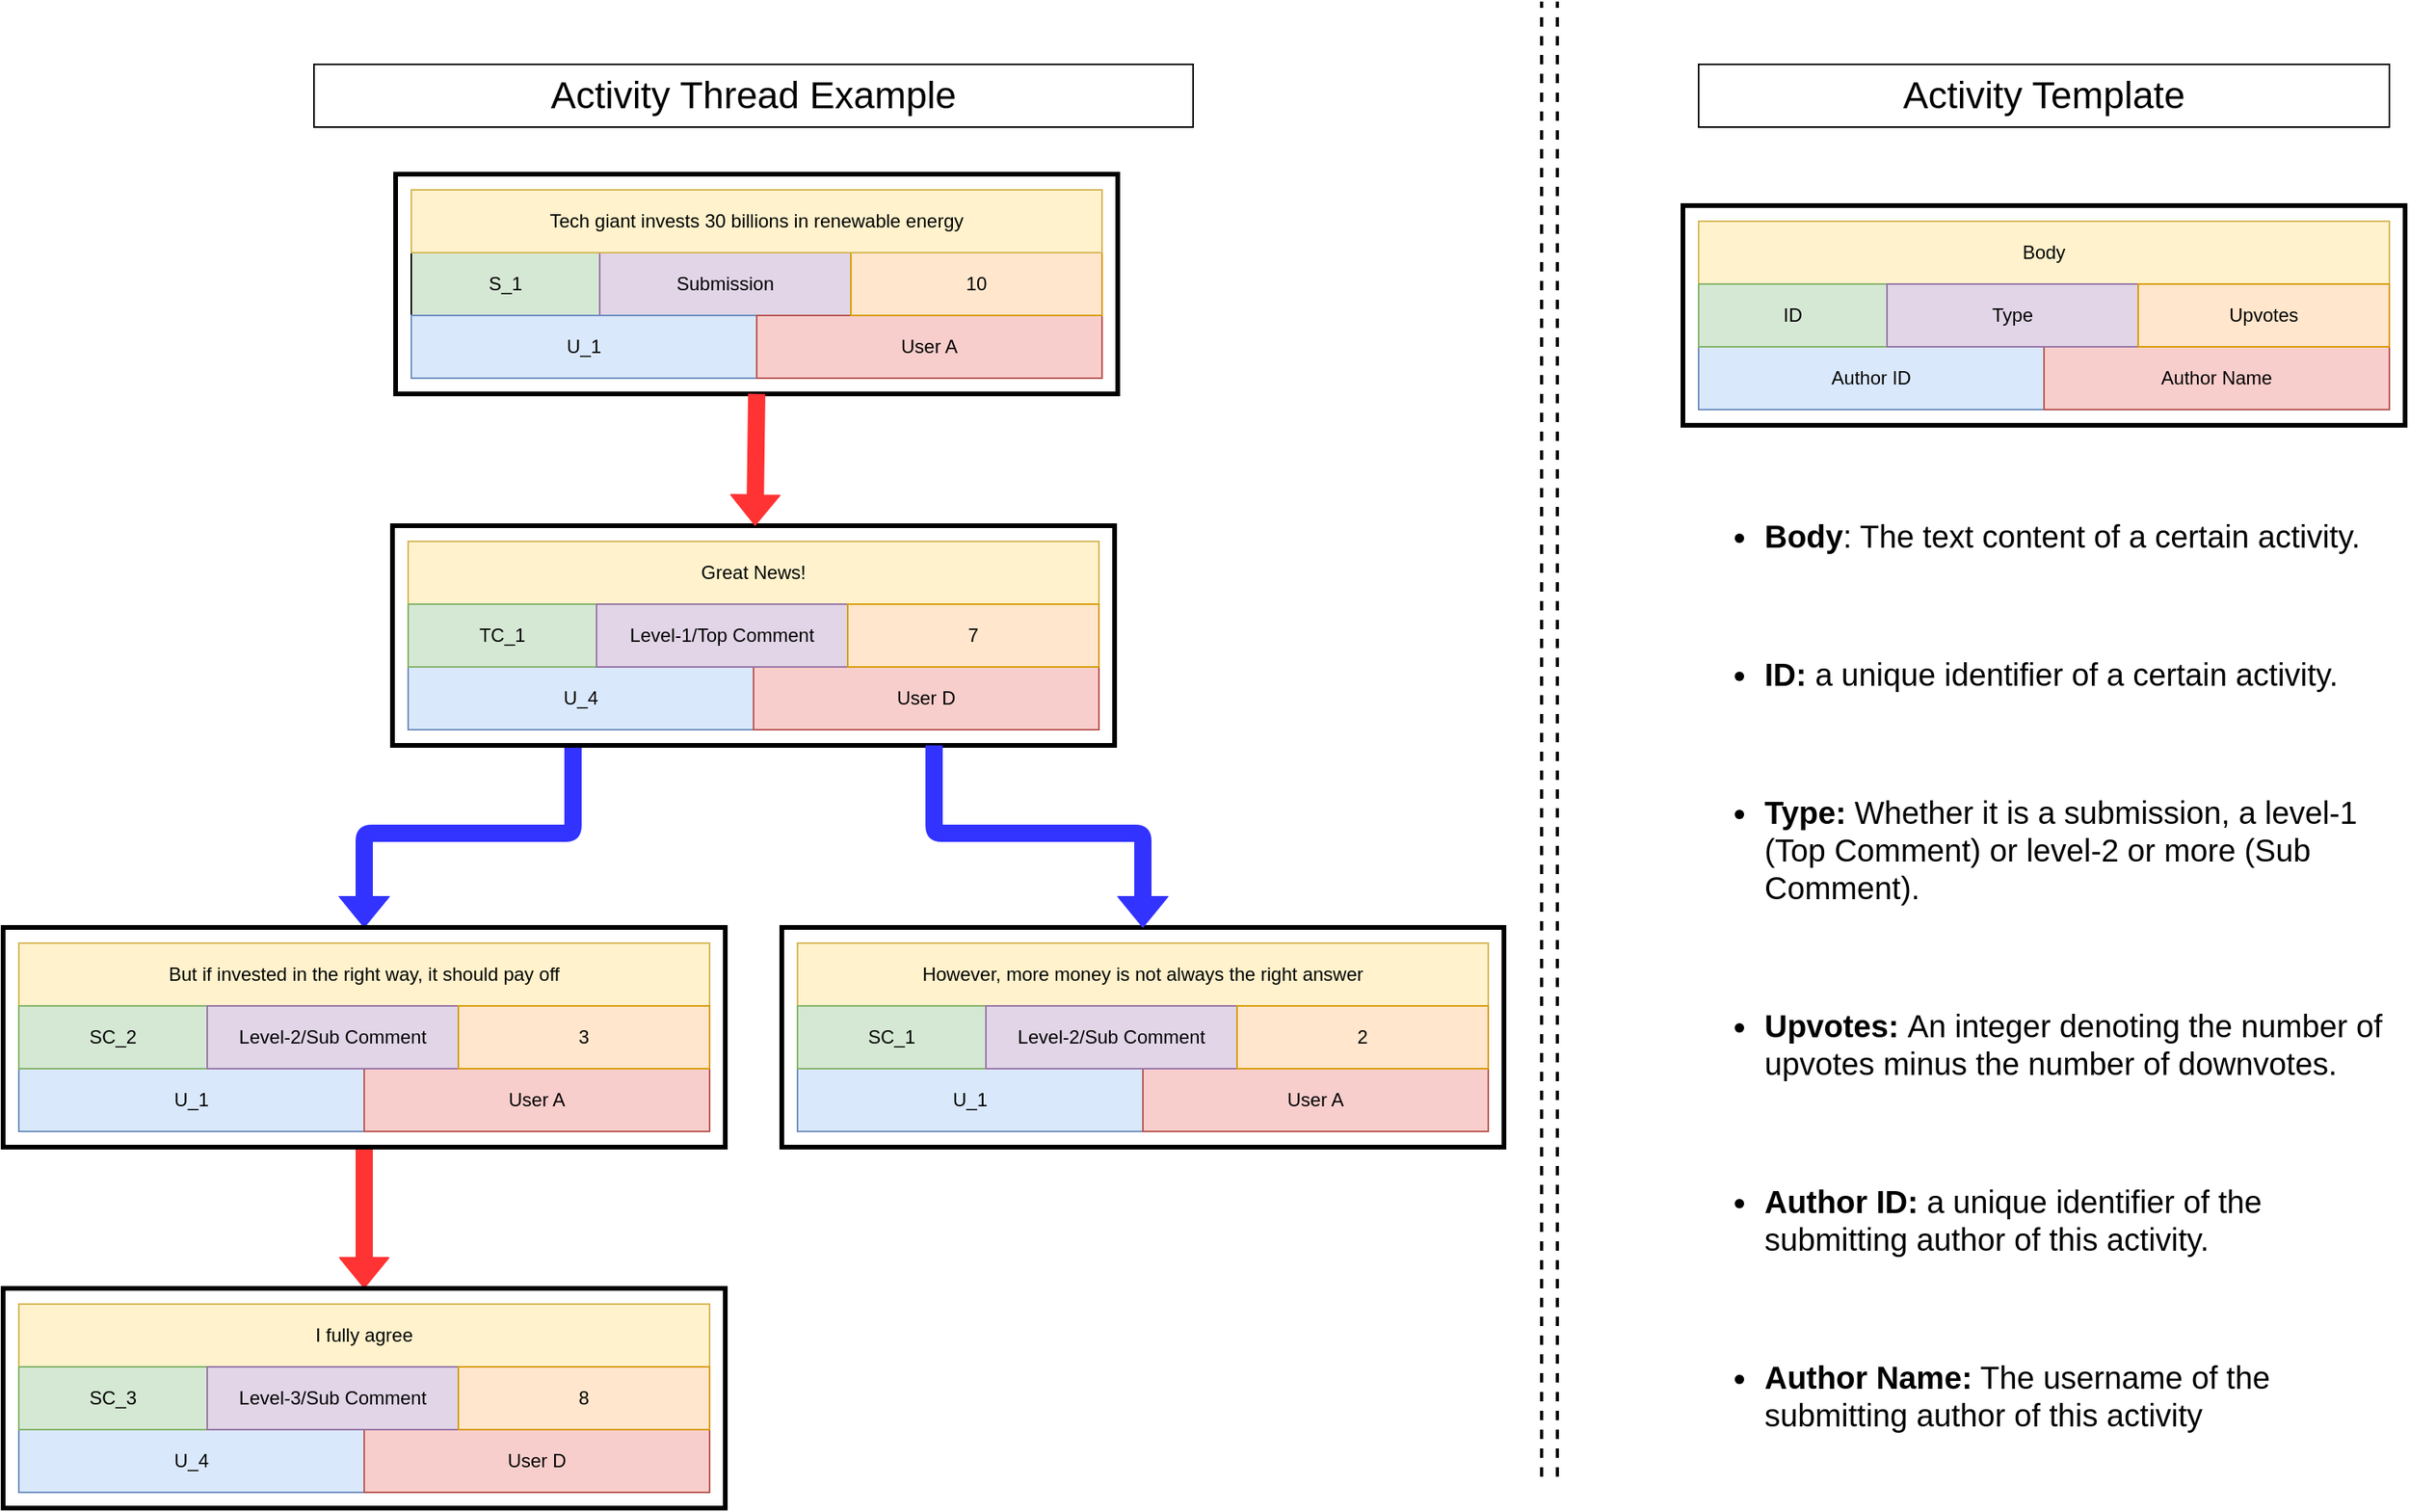 <mxfile version="14.7.7" type="device"><diagram id="s0SlxMmFywwGas4VWzyF" name="Page-1"><mxGraphModel dx="1422" dy="914" grid="1" gridSize="10" guides="1" tooltips="1" connect="1" arrows="1" fold="1" page="1" pageScale="1" pageWidth="827" pageHeight="1169" math="0" shadow="0"><root><mxCell id="0"/><mxCell id="1" parent="0"/><mxCell id="hw_t2a9Cb00ep2ch9yAf-7" value="S_1" style="rounded=0;whiteSpace=wrap;html=1;fillColor=#d5e8d4;labelBorderColor=none;" parent="1" vertex="1"><mxGeometry x="270" y="250" width="120" height="40" as="geometry"/></mxCell><mxCell id="hw_t2a9Cb00ep2ch9yAf-8" value="Submission" style="rounded=0;whiteSpace=wrap;html=1;strokeColor=#9673a6;fillColor=#e1d5e7;labelBorderColor=none;" parent="1" vertex="1"><mxGeometry x="390" y="250" width="160" height="40" as="geometry"/></mxCell><mxCell id="hw_t2a9Cb00ep2ch9yAf-9" value="U_1" style="rounded=0;whiteSpace=wrap;html=1;strokeColor=#6c8ebf;fillColor=#dae8fc;labelBorderColor=none;" parent="1" vertex="1"><mxGeometry x="270" y="290" width="220" height="40" as="geometry"/></mxCell><mxCell id="hw_t2a9Cb00ep2ch9yAf-10" value="User A" style="rounded=0;whiteSpace=wrap;html=1;strokeColor=#b85450;fillColor=#f8cecc;labelBorderColor=none;" parent="1" vertex="1"><mxGeometry x="490" y="290" width="220" height="40" as="geometry"/></mxCell><mxCell id="hw_t2a9Cb00ep2ch9yAf-16" value="Great News!" style="rounded=0;whiteSpace=wrap;html=1;fillColor=#fff2cc;strokeColor=#d6b656;" parent="1" vertex="1"><mxGeometry x="268" y="434" width="440" height="40" as="geometry"/></mxCell><mxCell id="hw_t2a9Cb00ep2ch9yAf-19" value="U_4" style="rounded=0;whiteSpace=wrap;html=1;strokeColor=#6c8ebf;fillColor=#dae8fc;" parent="1" vertex="1"><mxGeometry x="268" y="514" width="220" height="40" as="geometry"/></mxCell><mxCell id="hw_t2a9Cb00ep2ch9yAf-20" value="User D" style="rounded=0;whiteSpace=wrap;html=1;strokeColor=#b85450;fillColor=#f8cecc;" parent="1" vertex="1"><mxGeometry x="488" y="514" width="220" height="40" as="geometry"/></mxCell><mxCell id="hw_t2a9Cb00ep2ch9yAf-21" value="However, more money is not always the right answer" style="rounded=0;whiteSpace=wrap;html=1;fillColor=#fff2cc;strokeColor=#d6b656;" parent="1" vertex="1"><mxGeometry x="516" y="690" width="440" height="40" as="geometry"/></mxCell><mxCell id="hw_t2a9Cb00ep2ch9yAf-24" value="U_1" style="rounded=0;whiteSpace=wrap;html=1;strokeColor=#6c8ebf;fillColor=#dae8fc;" parent="1" vertex="1"><mxGeometry x="516" y="770" width="220" height="40" as="geometry"/></mxCell><mxCell id="hw_t2a9Cb00ep2ch9yAf-25" value="User A" style="rounded=0;whiteSpace=wrap;html=1;strokeColor=#b85450;fillColor=#f8cecc;" parent="1" vertex="1"><mxGeometry x="736" y="770" width="220" height="40" as="geometry"/></mxCell><mxCell id="hw_t2a9Cb00ep2ch9yAf-26" value="But if invested in the right way, it should pay off" style="rounded=0;whiteSpace=wrap;html=1;fillColor=#fff2cc;strokeColor=#d6b656;" parent="1" vertex="1"><mxGeometry x="20" y="690" width="440" height="40" as="geometry"/></mxCell><mxCell id="hw_t2a9Cb00ep2ch9yAf-29" value="U_1" style="rounded=0;whiteSpace=wrap;html=1;strokeColor=#6c8ebf;fillColor=#dae8fc;" parent="1" vertex="1"><mxGeometry x="20" y="770" width="220" height="40" as="geometry"/></mxCell><mxCell id="hw_t2a9Cb00ep2ch9yAf-30" value="User A" style="rounded=0;whiteSpace=wrap;html=1;strokeColor=#b85450;fillColor=#f8cecc;" parent="1" vertex="1"><mxGeometry x="240" y="770" width="220" height="40" as="geometry"/></mxCell><mxCell id="hw_t2a9Cb00ep2ch9yAf-31" value="I fully agree" style="rounded=0;whiteSpace=wrap;html=1;fillColor=#fff2cc;strokeColor=#d6b656;" parent="1" vertex="1"><mxGeometry x="20" y="920" width="440" height="40" as="geometry"/></mxCell><mxCell id="hw_t2a9Cb00ep2ch9yAf-34" value="U_4" style="rounded=0;whiteSpace=wrap;html=1;strokeColor=#6c8ebf;fillColor=#dae8fc;" parent="1" vertex="1"><mxGeometry x="20" y="1000" width="220" height="40" as="geometry"/></mxCell><mxCell id="hw_t2a9Cb00ep2ch9yAf-35" value="User D" style="rounded=0;whiteSpace=wrap;html=1;strokeColor=#b85450;fillColor=#f8cecc;" parent="1" vertex="1"><mxGeometry x="240" y="1000" width="220" height="40" as="geometry"/></mxCell><mxCell id="hw_t2a9Cb00ep2ch9yAf-38" value="Body" style="rounded=0;whiteSpace=wrap;html=1;fillColor=#fff2cc;strokeColor=#d6b656;" parent="1" vertex="1"><mxGeometry x="1090" y="230" width="440" height="40" as="geometry"/></mxCell><mxCell id="hw_t2a9Cb00ep2ch9yAf-41" value="Author ID" style="rounded=0;whiteSpace=wrap;html=1;strokeColor=#6c8ebf;fillColor=#dae8fc;" parent="1" vertex="1"><mxGeometry x="1090" y="310" width="220" height="40" as="geometry"/></mxCell><mxCell id="hw_t2a9Cb00ep2ch9yAf-42" value="Author Name" style="rounded=0;whiteSpace=wrap;html=1;strokeColor=#b85450;fillColor=#f8cecc;" parent="1" vertex="1"><mxGeometry x="1310" y="310" width="220" height="40" as="geometry"/></mxCell><mxCell id="hw_t2a9Cb00ep2ch9yAf-45" value="10" style="rounded=0;whiteSpace=wrap;html=1;strokeColor=#d79b00;fillColor=#ffe6cc;labelBorderColor=none;" parent="1" vertex="1"><mxGeometry x="550" y="250" width="160" height="40" as="geometry"/></mxCell><mxCell id="hw_t2a9Cb00ep2ch9yAf-46" value="SC_1" style="rounded=0;whiteSpace=wrap;html=1;strokeColor=#82b366;fillColor=#d5e8d4;" parent="1" vertex="1"><mxGeometry x="516" y="730" width="120" height="40" as="geometry"/></mxCell><mxCell id="hw_t2a9Cb00ep2ch9yAf-47" value="Level-2/Sub Comment" style="rounded=0;whiteSpace=wrap;html=1;strokeColor=#9673a6;fillColor=#e1d5e7;" parent="1" vertex="1"><mxGeometry x="636" y="730" width="160" height="40" as="geometry"/></mxCell><mxCell id="hw_t2a9Cb00ep2ch9yAf-48" value="2" style="rounded=0;whiteSpace=wrap;html=1;strokeColor=#d79b00;fillColor=#ffe6cc;" parent="1" vertex="1"><mxGeometry x="796" y="730" width="160" height="40" as="geometry"/></mxCell><mxCell id="hw_t2a9Cb00ep2ch9yAf-55" value="SC_2" style="rounded=0;whiteSpace=wrap;html=1;strokeColor=#82b366;fillColor=#d5e8d4;" parent="1" vertex="1"><mxGeometry x="20" y="730" width="120" height="40" as="geometry"/></mxCell><mxCell id="hw_t2a9Cb00ep2ch9yAf-56" value="Level-2/Sub Comment" style="rounded=0;whiteSpace=wrap;html=1;strokeColor=#9673a6;fillColor=#e1d5e7;" parent="1" vertex="1"><mxGeometry x="140" y="730" width="160" height="40" as="geometry"/></mxCell><mxCell id="hw_t2a9Cb00ep2ch9yAf-57" value="3" style="rounded=0;whiteSpace=wrap;html=1;strokeColor=#d79b00;fillColor=#ffe6cc;" parent="1" vertex="1"><mxGeometry x="300" y="730" width="160" height="40" as="geometry"/></mxCell><mxCell id="hw_t2a9Cb00ep2ch9yAf-58" value="TC_1" style="rounded=0;whiteSpace=wrap;html=1;strokeColor=#82b366;fillColor=#d5e8d4;" parent="1" vertex="1"><mxGeometry x="268" y="474" width="120" height="40" as="geometry"/></mxCell><mxCell id="hw_t2a9Cb00ep2ch9yAf-59" value="Level-1/Top Comment" style="rounded=0;whiteSpace=wrap;html=1;strokeColor=#9673a6;fillColor=#e1d5e7;" parent="1" vertex="1"><mxGeometry x="388" y="474" width="160" height="40" as="geometry"/></mxCell><mxCell id="hw_t2a9Cb00ep2ch9yAf-60" value="7" style="rounded=0;whiteSpace=wrap;html=1;strokeColor=#d79b00;fillColor=#ffe6cc;" parent="1" vertex="1"><mxGeometry x="548" y="474" width="160" height="40" as="geometry"/></mxCell><mxCell id="hw_t2a9Cb00ep2ch9yAf-61" value="SC_3" style="rounded=0;whiteSpace=wrap;html=1;strokeColor=#82b366;fillColor=#d5e8d4;" parent="1" vertex="1"><mxGeometry x="20" y="960" width="120" height="40" as="geometry"/></mxCell><mxCell id="hw_t2a9Cb00ep2ch9yAf-62" value="&lt;span&gt;Level-3/Sub Comment&lt;/span&gt;" style="rounded=0;whiteSpace=wrap;html=1;strokeColor=#9673a6;fillColor=#e1d5e7;" parent="1" vertex="1"><mxGeometry x="140" y="960" width="160" height="40" as="geometry"/></mxCell><mxCell id="hw_t2a9Cb00ep2ch9yAf-63" value="8" style="rounded=0;whiteSpace=wrap;html=1;strokeColor=#d79b00;fillColor=#ffe6cc;" parent="1" vertex="1"><mxGeometry x="300" y="960" width="160" height="40" as="geometry"/></mxCell><mxCell id="hw_t2a9Cb00ep2ch9yAf-64" value="ID" style="rounded=0;whiteSpace=wrap;html=1;strokeColor=#82b366;fillColor=#d5e8d4;" parent="1" vertex="1"><mxGeometry x="1090" y="270" width="120" height="40" as="geometry"/></mxCell><mxCell id="hw_t2a9Cb00ep2ch9yAf-65" value="Type" style="rounded=0;whiteSpace=wrap;html=1;strokeColor=#9673a6;fillColor=#e1d5e7;" parent="1" vertex="1"><mxGeometry x="1210" y="270" width="160" height="40" as="geometry"/></mxCell><mxCell id="hw_t2a9Cb00ep2ch9yAf-66" value="Upvotes" style="rounded=0;whiteSpace=wrap;html=1;strokeColor=#d79b00;fillColor=#ffe6cc;" parent="1" vertex="1"><mxGeometry x="1370" y="270" width="160" height="40" as="geometry"/></mxCell><mxCell id="hw_t2a9Cb00ep2ch9yAf-67" value="&lt;font style=&quot;font-size: 24px&quot;&gt;Activity Template&lt;/font&gt;" style="text;html=1;fillColor=none;align=center;verticalAlign=middle;whiteSpace=wrap;rounded=0;strokeColor=#000000;" parent="1" vertex="1"><mxGeometry x="1090" y="130" width="440" height="40" as="geometry"/></mxCell><mxCell id="hw_t2a9Cb00ep2ch9yAf-68" value="" style="endArrow=none;dashed=1;html=1;strokeWidth=2;" parent="1" edge="1"><mxGeometry width="50" height="50" relative="1" as="geometry"><mxPoint x="990" y="1030" as="sourcePoint"/><mxPoint x="990" y="90" as="targetPoint"/></mxGeometry></mxCell><mxCell id="hw_t2a9Cb00ep2ch9yAf-70" value="" style="endArrow=none;dashed=1;html=1;strokeWidth=2;" parent="1" edge="1"><mxGeometry width="50" height="50" relative="1" as="geometry"><mxPoint x="1000" y="1030" as="sourcePoint"/><mxPoint x="1000" y="90" as="targetPoint"/></mxGeometry></mxCell><mxCell id="hw_t2a9Cb00ep2ch9yAf-73" value="&lt;font style=&quot;font-size: 24px&quot;&gt;Activity Thread Example&lt;/font&gt;" style="text;html=1;fillColor=none;align=center;verticalAlign=middle;whiteSpace=wrap;rounded=0;strokeColor=#000000;" parent="1" vertex="1"><mxGeometry x="208" y="130" width="560" height="40" as="geometry"/></mxCell><mxCell id="hw_t2a9Cb00ep2ch9yAf-74" value="&lt;ul style=&quot;font-size: 20px&quot;&gt;&lt;li&gt;&lt;font style=&quot;font-size: 20px&quot;&gt;&lt;b&gt;Body&lt;/b&gt;: The text content of a certain activity.&lt;/font&gt;&lt;/li&gt;&lt;/ul&gt;&lt;div style=&quot;font-size: 20px&quot;&gt;&lt;font style=&quot;font-size: 20px&quot;&gt;&lt;br&gt;&lt;/font&gt;&lt;/div&gt;&lt;ul style=&quot;font-size: 20px&quot;&gt;&lt;li&gt;&lt;font style=&quot;font-size: 20px&quot;&gt;&lt;b&gt;ID: &lt;/b&gt;a unique identifier of a certain activity.&lt;/font&gt;&lt;/li&gt;&lt;/ul&gt;&lt;div style=&quot;font-size: 20px&quot;&gt;&lt;font style=&quot;font-size: 20px&quot;&gt;&lt;br&gt;&lt;/font&gt;&lt;/div&gt;&lt;ul style=&quot;font-size: 20px&quot;&gt;&lt;li&gt;&lt;font style=&quot;font-size: 20px&quot;&gt;&lt;b&gt;Type:&lt;/b&gt; Whether it is a submission, a level-1 (Top Comment) or level-2 or more (Sub Comment).&lt;/font&gt;&lt;/li&gt;&lt;/ul&gt;&lt;div style=&quot;font-size: 20px&quot;&gt;&lt;font style=&quot;font-size: 20px&quot;&gt;&lt;br&gt;&lt;/font&gt;&lt;/div&gt;&lt;ul style=&quot;font-size: 20px&quot;&gt;&lt;li&gt;&lt;font style=&quot;font-size: 20px&quot;&gt;&lt;b&gt;Upvotes: &lt;/b&gt;An integer denoting the number of upvotes minus the number of downvotes.&lt;/font&gt;&lt;/li&gt;&lt;/ul&gt;&lt;div style=&quot;font-size: 20px&quot;&gt;&lt;font style=&quot;font-size: 20px&quot;&gt;&lt;br&gt;&lt;/font&gt;&lt;/div&gt;&lt;ul style=&quot;font-size: 20px&quot;&gt;&lt;li&gt;&lt;font style=&quot;font-size: 20px&quot;&gt;&lt;b&gt;Author ID: &lt;/b&gt;a unique identifier of the submitting author of this activity.&lt;/font&gt;&lt;/li&gt;&lt;/ul&gt;&lt;div style=&quot;font-size: 20px&quot;&gt;&lt;font style=&quot;font-size: 20px&quot;&gt;&lt;br&gt;&lt;/font&gt;&lt;/div&gt;&lt;ul style=&quot;font-size: 20px&quot;&gt;&lt;li&gt;&lt;font style=&quot;font-size: 20px&quot;&gt;&lt;b&gt;Author Name:&lt;/b&gt; The username of the submitting author of this activity&amp;nbsp;&lt;/font&gt;&lt;/li&gt;&lt;/ul&gt;" style="text;html=1;strokeColor=none;fillColor=none;align=left;verticalAlign=middle;whiteSpace=wrap;rounded=0;" parent="1" vertex="1"><mxGeometry x="1090" y="410" width="440" height="600" as="geometry"/></mxCell><mxCell id="xADyQ8lg00ZuAL93tEph-5" value="" style="shape=flexArrow;endArrow=classic;html=1;exitX=0.5;exitY=1;exitDx=0;exitDy=0;entryX=0.5;entryY=0;entryDx=0;entryDy=0;strokeColor=#FF3333;fillColor=#FF3333;" parent="1" source="xADyQ8lg00ZuAL93tEph-12" target="xADyQ8lg00ZuAL93tEph-13" edge="1"><mxGeometry width="50" height="50" relative="1" as="geometry"><mxPoint x="260" y="860" as="sourcePoint"/><mxPoint x="300" y="880" as="targetPoint"/></mxGeometry></mxCell><mxCell id="xADyQ8lg00ZuAL93tEph-6" value="" style="shape=flexArrow;endArrow=classic;html=1;entryX=0.5;entryY=0;entryDx=0;entryDy=0;exitX=0.25;exitY=1;exitDx=0;exitDy=0;strokeColor=#3333FF;fillColor=#3333FF;" parent="1" source="xADyQ8lg00ZuAL93tEph-11" target="xADyQ8lg00ZuAL93tEph-12" edge="1"><mxGeometry width="50" height="50" relative="1" as="geometry"><mxPoint x="430" y="580" as="sourcePoint"/><mxPoint x="360" y="590" as="targetPoint"/><Array as="points"><mxPoint x="373" y="620"/><mxPoint x="240" y="620"/></Array></mxGeometry></mxCell><mxCell id="xADyQ8lg00ZuAL93tEph-8" value="" style="text;html=1;fillColor=none;align=center;verticalAlign=bottom;rounded=0;sketch=0;fontColor=#143642;strokeWidth=3;textDirection=ltr;labelPosition=center;verticalLabelPosition=top;whiteSpace=wrap;strokeColor=#000000;" parent="1" vertex="1"><mxGeometry x="260" y="200" width="460" height="140" as="geometry"/></mxCell><mxCell id="xADyQ8lg00ZuAL93tEph-10" value="" style="text;html=1;fillColor=none;align=center;verticalAlign=bottom;whiteSpace=wrap;rounded=0;sketch=0;fontColor=#143642;strokeColor=#000000;strokeWidth=3;textDirection=ltr;labelPosition=center;verticalLabelPosition=top;" parent="1" vertex="1"><mxGeometry x="506" y="680" width="460" height="140" as="geometry"/></mxCell><mxCell id="xADyQ8lg00ZuAL93tEph-11" value="" style="text;html=1;fillColor=none;align=center;verticalAlign=bottom;whiteSpace=wrap;rounded=0;sketch=0;fontColor=#143642;strokeColor=#000000;strokeWidth=3;textDirection=ltr;labelPosition=center;verticalLabelPosition=top;" parent="1" vertex="1"><mxGeometry x="258" y="424" width="460" height="140" as="geometry"/></mxCell><mxCell id="xADyQ8lg00ZuAL93tEph-12" value="" style="text;html=1;fillColor=none;align=center;verticalAlign=bottom;whiteSpace=wrap;rounded=0;sketch=0;fontColor=#143642;strokeColor=#000000;strokeWidth=3;textDirection=ltr;labelPosition=center;verticalLabelPosition=top;" parent="1" vertex="1"><mxGeometry x="10" y="680" width="460" height="140" as="geometry"/></mxCell><mxCell id="xADyQ8lg00ZuAL93tEph-13" value="" style="text;html=1;fillColor=none;align=center;verticalAlign=bottom;whiteSpace=wrap;rounded=0;sketch=0;fontColor=#143642;strokeColor=#000000;strokeWidth=3;textDirection=ltr;labelPosition=center;verticalLabelPosition=top;" parent="1" vertex="1"><mxGeometry x="10" y="910" width="460" height="140" as="geometry"/></mxCell><mxCell id="xADyQ8lg00ZuAL93tEph-14" value="" style="text;html=1;fillColor=none;align=center;verticalAlign=bottom;whiteSpace=wrap;rounded=0;sketch=0;fontColor=#143642;strokeColor=#000000;strokeWidth=3;textDirection=ltr;labelPosition=center;verticalLabelPosition=top;" parent="1" vertex="1"><mxGeometry x="1080" y="220" width="460" height="140" as="geometry"/></mxCell><mxCell id="xADyQ8lg00ZuAL93tEph-29" value="Tech giant invests 30 billions in renewable energy" style="rounded=0;whiteSpace=wrap;html=1;fillColor=#fff2cc;strokeColor=#d6b656;" parent="1" vertex="1"><mxGeometry x="270" y="210" width="440" height="40" as="geometry"/></mxCell><mxCell id="xADyQ8lg00ZuAL93tEph-31" value="" style="shape=flexArrow;endArrow=classic;html=1;exitX=0.5;exitY=1;exitDx=0;exitDy=0;strokeColor=#FF3333;fillColor=#FF3333;" parent="1" source="xADyQ8lg00ZuAL93tEph-8" target="xADyQ8lg00ZuAL93tEph-11" edge="1"><mxGeometry width="50" height="50" relative="1" as="geometry"><mxPoint x="498" y="570.0" as="sourcePoint"/><mxPoint x="260" y="620.0" as="targetPoint"/></mxGeometry></mxCell><mxCell id="xADyQ8lg00ZuAL93tEph-33" value="" style="shape=flexArrow;endArrow=classic;html=1;exitX=0.75;exitY=1;exitDx=0;exitDy=0;entryX=0.5;entryY=0;entryDx=0;entryDy=0;strokeColor=#3333FF;fillColor=#3333FF;" parent="1" source="xADyQ8lg00ZuAL93tEph-11" target="xADyQ8lg00ZuAL93tEph-10" edge="1"><mxGeometry width="50" height="50" relative="1" as="geometry"><mxPoint x="540" y="560" as="sourcePoint"/><mxPoint x="830" y="580" as="targetPoint"/><Array as="points"><mxPoint x="603" y="620"/><mxPoint x="736" y="620"/></Array></mxGeometry></mxCell></root></mxGraphModel></diagram></mxfile>